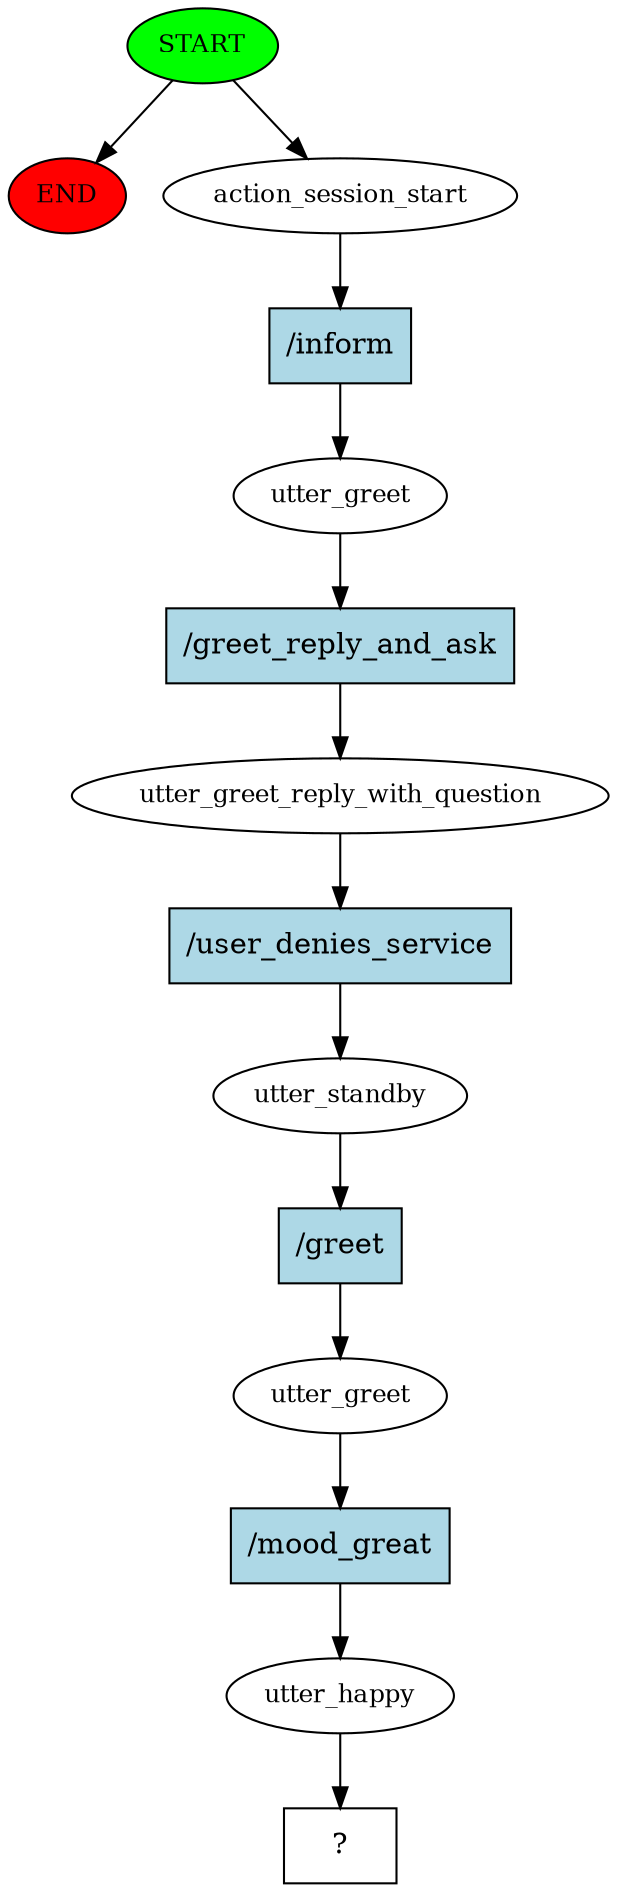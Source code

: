 digraph  {
0 [class="start active", fillcolor=green, fontsize=12, label=START, style=filled];
"-1" [class=end, fillcolor=red, fontsize=12, label=END, style=filled];
1 [class=active, fontsize=12, label=action_session_start];
2 [class=active, fontsize=12, label=utter_greet];
3 [class=active, fontsize=12, label=utter_greet_reply_with_question];
4 [class=active, fontsize=12, label=utter_standby];
5 [class=active, fontsize=12, label=utter_greet];
6 [class=active, fontsize=12, label=utter_happy];
7 [class="intent dashed active", label="  ?  ", shape=rect];
8 [class="intent active", fillcolor=lightblue, label="/inform", shape=rect, style=filled];
9 [class="intent active", fillcolor=lightblue, label="/greet_reply_and_ask", shape=rect, style=filled];
10 [class="intent active", fillcolor=lightblue, label="/user_denies_service", shape=rect, style=filled];
11 [class="intent active", fillcolor=lightblue, label="/greet", shape=rect, style=filled];
12 [class="intent active", fillcolor=lightblue, label="/mood_great", shape=rect, style=filled];
0 -> "-1"  [class="", key=NONE, label=""];
0 -> 1  [class=active, key=NONE, label=""];
1 -> 8  [class=active, key=0];
2 -> 9  [class=active, key=0];
3 -> 10  [class=active, key=0];
4 -> 11  [class=active, key=0];
5 -> 12  [class=active, key=0];
6 -> 7  [class=active, key=NONE, label=""];
8 -> 2  [class=active, key=0];
9 -> 3  [class=active, key=0];
10 -> 4  [class=active, key=0];
11 -> 5  [class=active, key=0];
12 -> 6  [class=active, key=0];
}
